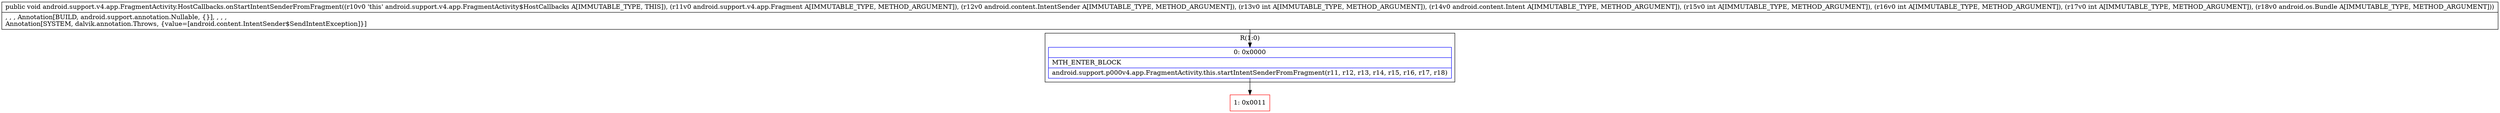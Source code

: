 digraph "CFG forandroid.support.v4.app.FragmentActivity.HostCallbacks.onStartIntentSenderFromFragment(Landroid\/support\/v4\/app\/Fragment;Landroid\/content\/IntentSender;ILandroid\/content\/Intent;IIILandroid\/os\/Bundle;)V" {
subgraph cluster_Region_1863132025 {
label = "R(1:0)";
node [shape=record,color=blue];
Node_0 [shape=record,label="{0\:\ 0x0000|MTH_ENTER_BLOCK\l|android.support.p000v4.app.FragmentActivity.this.startIntentSenderFromFragment(r11, r12, r13, r14, r15, r16, r17, r18)\l}"];
}
Node_1 [shape=record,color=red,label="{1\:\ 0x0011}"];
MethodNode[shape=record,label="{public void android.support.v4.app.FragmentActivity.HostCallbacks.onStartIntentSenderFromFragment((r10v0 'this' android.support.v4.app.FragmentActivity$HostCallbacks A[IMMUTABLE_TYPE, THIS]), (r11v0 android.support.v4.app.Fragment A[IMMUTABLE_TYPE, METHOD_ARGUMENT]), (r12v0 android.content.IntentSender A[IMMUTABLE_TYPE, METHOD_ARGUMENT]), (r13v0 int A[IMMUTABLE_TYPE, METHOD_ARGUMENT]), (r14v0 android.content.Intent A[IMMUTABLE_TYPE, METHOD_ARGUMENT]), (r15v0 int A[IMMUTABLE_TYPE, METHOD_ARGUMENT]), (r16v0 int A[IMMUTABLE_TYPE, METHOD_ARGUMENT]), (r17v0 int A[IMMUTABLE_TYPE, METHOD_ARGUMENT]), (r18v0 android.os.Bundle A[IMMUTABLE_TYPE, METHOD_ARGUMENT]))  | , , , Annotation[BUILD, android.support.annotation.Nullable, \{\}], , , , \lAnnotation[SYSTEM, dalvik.annotation.Throws, \{value=[android.content.IntentSender$SendIntentException]\}]\l}"];
MethodNode -> Node_0;
Node_0 -> Node_1;
}

